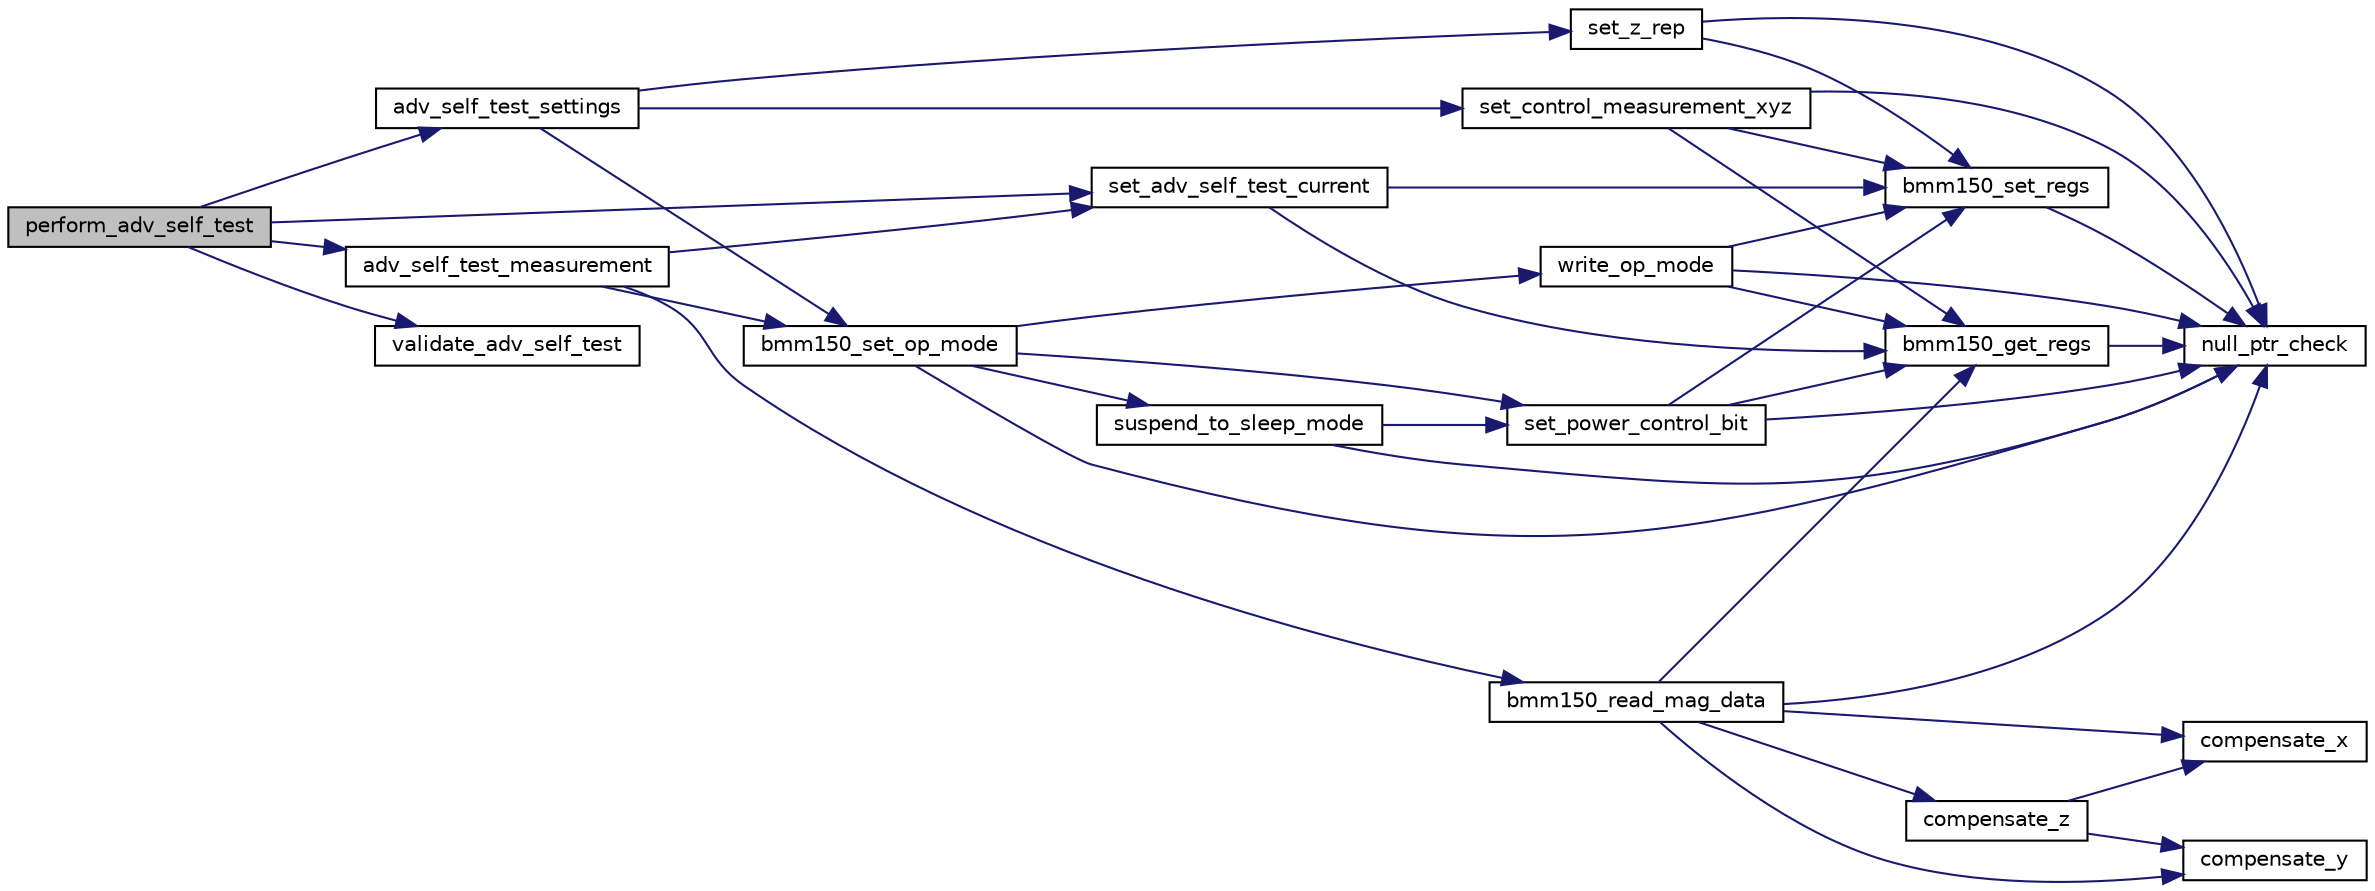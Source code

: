 digraph "perform_adv_self_test"
{
  edge [fontname="Helvetica",fontsize="10",labelfontname="Helvetica",labelfontsize="10"];
  node [fontname="Helvetica",fontsize="10",shape=record];
  rankdir="LR";
  Node1 [label="perform_adv_self_test",height=0.2,width=0.4,color="black", fillcolor="grey75", style="filled", fontcolor="black"];
  Node1 -> Node2 [color="midnightblue",fontsize="10",style="solid",fontname="Helvetica"];
  Node2 [label="adv_self_test_settings",height=0.2,width=0.4,color="black", fillcolor="white", style="filled",URL="$bmm150_8c.html#aac0c3cff60479891237856fa3bfcda02",tooltip="This internal API is used to set the desired power mode , axes control and repetition settings for ad..."];
  Node2 -> Node3 [color="midnightblue",fontsize="10",style="solid",fontname="Helvetica"];
  Node3 [label="bmm150_set_op_mode",height=0.2,width=0.4,color="black", fillcolor="white", style="filled",URL="$bmm150_8c.html#a6b8ebfb4d731d5880ef87ecffc72a43b",tooltip="This API is used to set the power mode of the sensor. "];
  Node3 -> Node4 [color="midnightblue",fontsize="10",style="solid",fontname="Helvetica"];
  Node4 [label="null_ptr_check",height=0.2,width=0.4,color="black", fillcolor="white", style="filled",URL="$bmm150_8c.html#ab0bcb8de99dc3747e6249b8406c766dc",tooltip="This internal API is used to validate the device pointer for null conditions. "];
  Node3 -> Node5 [color="midnightblue",fontsize="10",style="solid",fontname="Helvetica"];
  Node5 [label="suspend_to_sleep_mode",height=0.2,width=0.4,color="black", fillcolor="white", style="filled",URL="$bmm150_8c.html#ae51227155af8be9eabcfe2dfb2095e8e",tooltip="This internal API sets the device from suspend to sleep mode by setting the power control bit to &#39;1&#39; ..."];
  Node5 -> Node4 [color="midnightblue",fontsize="10",style="solid",fontname="Helvetica"];
  Node5 -> Node6 [color="midnightblue",fontsize="10",style="solid",fontname="Helvetica"];
  Node6 [label="set_power_control_bit",height=0.2,width=0.4,color="black", fillcolor="white", style="filled",URL="$bmm150_8c.html#a6993dd74a330b7d027bacaac7c171d60",tooltip="This internal API sets/resets the power control bit of 0x4B register. "];
  Node6 -> Node4 [color="midnightblue",fontsize="10",style="solid",fontname="Helvetica"];
  Node6 -> Node7 [color="midnightblue",fontsize="10",style="solid",fontname="Helvetica"];
  Node7 [label="bmm150_get_regs",height=0.2,width=0.4,color="black", fillcolor="white", style="filled",URL="$bmm150_8c.html#ac3b65c846fa1d826b2addbbef4292a9c",tooltip="This API reads the data from the given register address of the sensor. "];
  Node7 -> Node4 [color="midnightblue",fontsize="10",style="solid",fontname="Helvetica"];
  Node6 -> Node8 [color="midnightblue",fontsize="10",style="solid",fontname="Helvetica"];
  Node8 [label="bmm150_set_regs",height=0.2,width=0.4,color="black", fillcolor="white", style="filled",URL="$bmm150_8c.html#a88285b4abe005f21a5cc9392dddb9de9",tooltip="This API writes the given data to the register address of the sensor. "];
  Node8 -> Node4 [color="midnightblue",fontsize="10",style="solid",fontname="Helvetica"];
  Node3 -> Node9 [color="midnightblue",fontsize="10",style="solid",fontname="Helvetica"];
  Node9 [label="write_op_mode",height=0.2,width=0.4,color="black", fillcolor="white", style="filled",URL="$bmm150_8c.html#aace6cf6fa7ba10416b302d77a4e955c4",tooltip="This internal API writes the op_mode value in the Opmode bits (bits 1 and 2) of 0x4C register..."];
  Node9 -> Node4 [color="midnightblue",fontsize="10",style="solid",fontname="Helvetica"];
  Node9 -> Node7 [color="midnightblue",fontsize="10",style="solid",fontname="Helvetica"];
  Node9 -> Node8 [color="midnightblue",fontsize="10",style="solid",fontname="Helvetica"];
  Node3 -> Node6 [color="midnightblue",fontsize="10",style="solid",fontname="Helvetica"];
  Node2 -> Node10 [color="midnightblue",fontsize="10",style="solid",fontname="Helvetica"];
  Node10 [label="set_control_measurement_xyz",height=0.2,width=0.4,color="black", fillcolor="white", style="filled",URL="$bmm150_8c.html#aa9a12a2f23839d4bcaf1ba7415c4b163",tooltip="This internal API is used to enable or disable the magnetic measurement of x,y,z axes based on the va..."];
  Node10 -> Node4 [color="midnightblue",fontsize="10",style="solid",fontname="Helvetica"];
  Node10 -> Node7 [color="midnightblue",fontsize="10",style="solid",fontname="Helvetica"];
  Node10 -> Node8 [color="midnightblue",fontsize="10",style="solid",fontname="Helvetica"];
  Node2 -> Node11 [color="midnightblue",fontsize="10",style="solid",fontname="Helvetica"];
  Node11 [label="set_z_rep",height=0.2,width=0.4,color="black", fillcolor="white", style="filled",URL="$bmm150_8c.html#a9c8c78368d451831e923427b8cb04d7e",tooltip="This internal API sets the z repetition value in the 0x52 register. "];
  Node11 -> Node4 [color="midnightblue",fontsize="10",style="solid",fontname="Helvetica"];
  Node11 -> Node8 [color="midnightblue",fontsize="10",style="solid",fontname="Helvetica"];
  Node1 -> Node12 [color="midnightblue",fontsize="10",style="solid",fontname="Helvetica"];
  Node12 [label="adv_self_test_measurement",height=0.2,width=0.4,color="black", fillcolor="white", style="filled",URL="$bmm150_8c.html#ab1fae57cefc4b440fde4c7a26f7fa49a",tooltip="This internal API is used to set the positive or negative value of self-test current and obtain the c..."];
  Node12 -> Node13 [color="midnightblue",fontsize="10",style="solid",fontname="Helvetica"];
  Node13 [label="set_adv_self_test_current",height=0.2,width=0.4,color="black", fillcolor="white", style="filled",URL="$bmm150_8c.html#a9bf1ded39dbcc297e710f04f3cc0c39a",tooltip="This internal API is used to set the self test current value in the Adv. ST bits (bit6 and bit7) of 0..."];
  Node13 -> Node7 [color="midnightblue",fontsize="10",style="solid",fontname="Helvetica"];
  Node13 -> Node8 [color="midnightblue",fontsize="10",style="solid",fontname="Helvetica"];
  Node12 -> Node3 [color="midnightblue",fontsize="10",style="solid",fontname="Helvetica"];
  Node12 -> Node14 [color="midnightblue",fontsize="10",style="solid",fontname="Helvetica"];
  Node14 [label="bmm150_read_mag_data",height=0.2,width=0.4,color="black", fillcolor="white", style="filled",URL="$bmm150_8c.html#abdb1f4947a1e2639326420a9fc7a2b12",tooltip="This API is used to read the magnetometer data from registers 0x42 to 0x49 and update the dev structu..."];
  Node14 -> Node4 [color="midnightblue",fontsize="10",style="solid",fontname="Helvetica"];
  Node14 -> Node7 [color="midnightblue",fontsize="10",style="solid",fontname="Helvetica"];
  Node14 -> Node15 [color="midnightblue",fontsize="10",style="solid",fontname="Helvetica"];
  Node15 [label="compensate_x",height=0.2,width=0.4,color="black", fillcolor="white", style="filled",URL="$bmm150_8c.html#a97392f7098a598cd4149dcf08091db0a",tooltip="This internal API is used to obtain the compensated magnetometer X axis data in float. "];
  Node14 -> Node16 [color="midnightblue",fontsize="10",style="solid",fontname="Helvetica"];
  Node16 [label="compensate_y",height=0.2,width=0.4,color="black", fillcolor="white", style="filled",URL="$bmm150_8c.html#ae7266bbdfb938c6a1e3013556a529b86",tooltip="This internal API is used to obtain the compensated magnetometer Y axis data in float. "];
  Node14 -> Node17 [color="midnightblue",fontsize="10",style="solid",fontname="Helvetica"];
  Node17 [label="compensate_z",height=0.2,width=0.4,color="black", fillcolor="white", style="filled",URL="$bmm150_8c.html#a9930bc4c2289f8199da765398d0ca303",tooltip="This internal API is used to obtain the compensated magnetometer Z axis data in float. "];
  Node17 -> Node15 [color="midnightblue",fontsize="10",style="solid",fontname="Helvetica"];
  Node17 -> Node16 [color="midnightblue",fontsize="10",style="solid",fontname="Helvetica"];
  Node1 -> Node13 [color="midnightblue",fontsize="10",style="solid",fontname="Helvetica"];
  Node1 -> Node18 [color="midnightblue",fontsize="10",style="solid",fontname="Helvetica"];
  Node18 [label="validate_adv_self_test",height=0.2,width=0.4,color="black", fillcolor="white", style="filled",URL="$bmm150_8c.html#acc98624ce56cdf5671dfb525b2a35d50",tooltip="This internal API is used to get the difference between the Z axis mag data obtained by positive and ..."];
}
